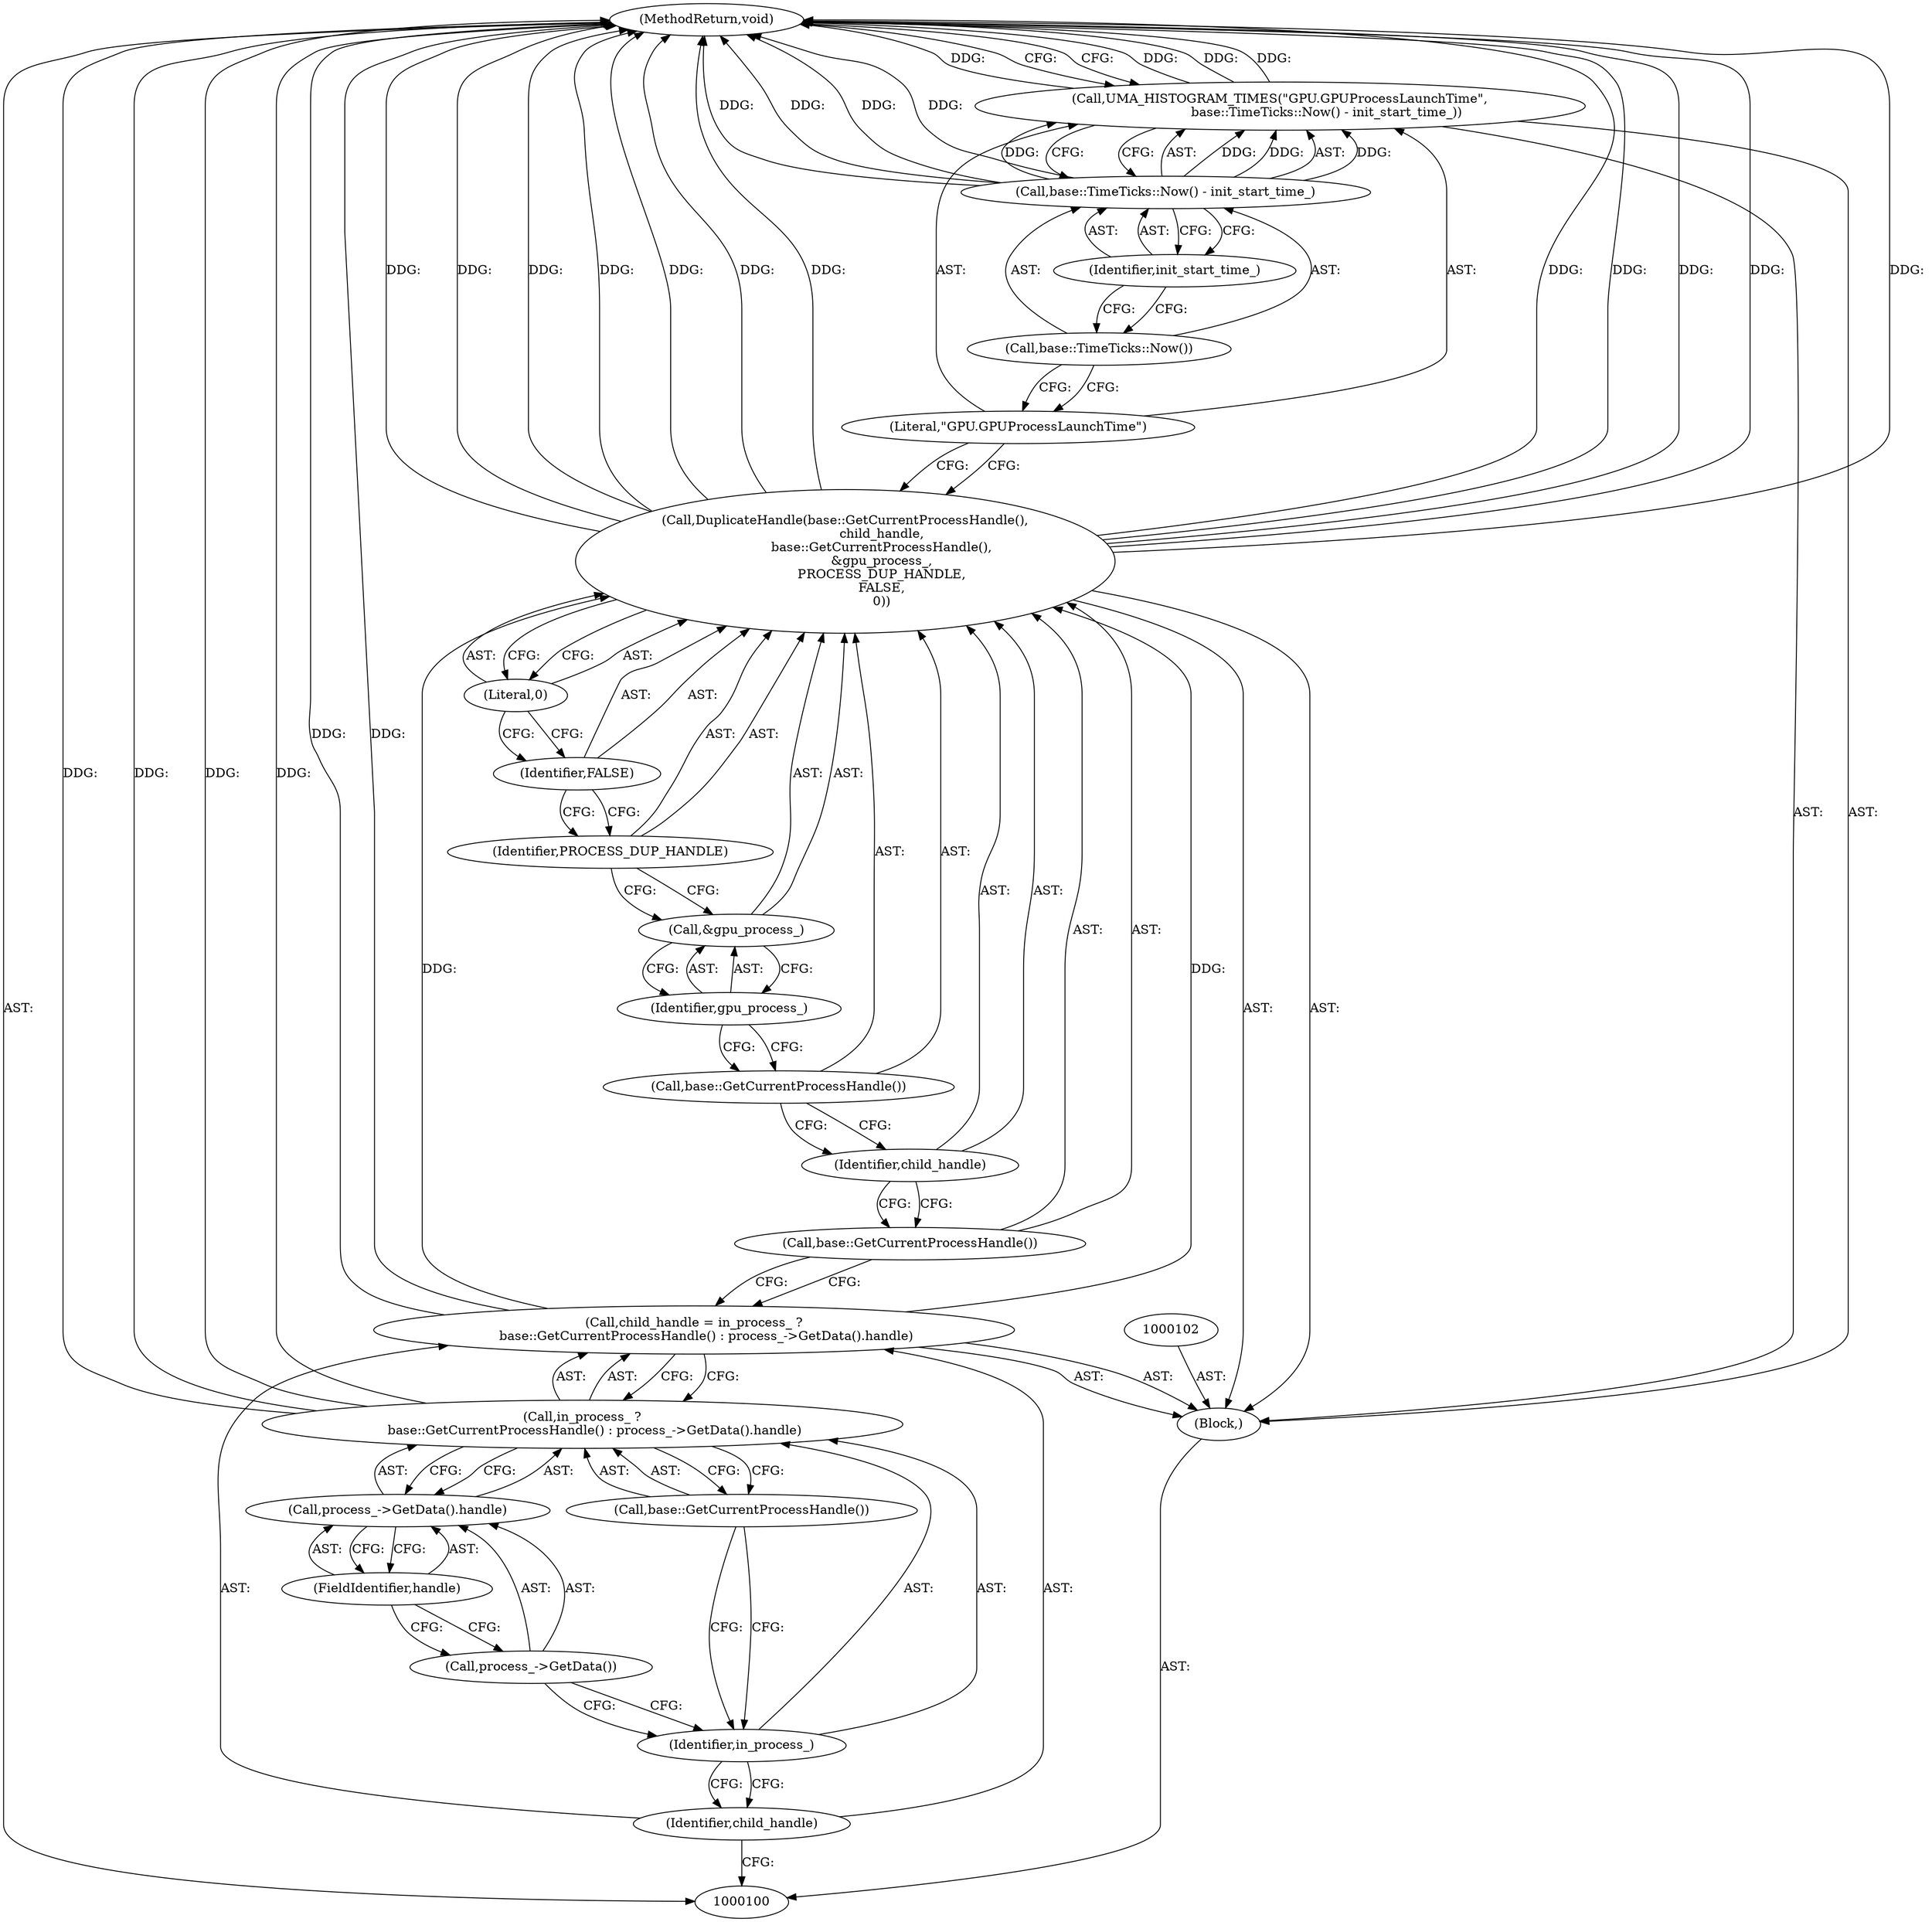 digraph "1_Chrome_cd0bd79d6ebdb72183e6f0833673464cc10b3600_6" {
"1000125" [label="(MethodReturn,void)"];
"1000101" [label="(Block,)"];
"1000118" [label="(Identifier,FALSE)"];
"1000119" [label="(Literal,0)"];
"1000121" [label="(Literal,\"GPU.GPUProcessLaunchTime\")"];
"1000120" [label="(Call,UMA_HISTOGRAM_TIMES(\"GPU.GPUProcessLaunchTime\",\n                       base::TimeTicks::Now() - init_start_time_))"];
"1000122" [label="(Call,base::TimeTicks::Now() - init_start_time_)"];
"1000123" [label="(Call,base::TimeTicks::Now())"];
"1000124" [label="(Identifier,init_start_time_)"];
"1000103" [label="(Call,child_handle = in_process_ ?\n      base::GetCurrentProcessHandle() : process_->GetData().handle)"];
"1000104" [label="(Identifier,child_handle)"];
"1000105" [label="(Call,in_process_ ?\n      base::GetCurrentProcessHandle() : process_->GetData().handle)"];
"1000106" [label="(Identifier,in_process_)"];
"1000108" [label="(Call,process_->GetData().handle)"];
"1000109" [label="(Call,process_->GetData())"];
"1000107" [label="(Call,base::GetCurrentProcessHandle())"];
"1000110" [label="(FieldIdentifier,handle)"];
"1000112" [label="(Call,base::GetCurrentProcessHandle())"];
"1000111" [label="(Call,DuplicateHandle(base::GetCurrentProcessHandle(),\n                  child_handle,\n                  base::GetCurrentProcessHandle(),\n                  &gpu_process_,\n                  PROCESS_DUP_HANDLE,\n                  FALSE,\n                  0))"];
"1000113" [label="(Identifier,child_handle)"];
"1000114" [label="(Call,base::GetCurrentProcessHandle())"];
"1000115" [label="(Call,&gpu_process_)"];
"1000116" [label="(Identifier,gpu_process_)"];
"1000117" [label="(Identifier,PROCESS_DUP_HANDLE)"];
"1000125" -> "1000100"  [label="AST: "];
"1000125" -> "1000120"  [label="CFG: "];
"1000111" -> "1000125"  [label="DDG: "];
"1000111" -> "1000125"  [label="DDG: "];
"1000111" -> "1000125"  [label="DDG: "];
"1000111" -> "1000125"  [label="DDG: "];
"1000111" -> "1000125"  [label="DDG: "];
"1000111" -> "1000125"  [label="DDG: "];
"1000105" -> "1000125"  [label="DDG: "];
"1000105" -> "1000125"  [label="DDG: "];
"1000103" -> "1000125"  [label="DDG: "];
"1000122" -> "1000125"  [label="DDG: "];
"1000122" -> "1000125"  [label="DDG: "];
"1000120" -> "1000125"  [label="DDG: "];
"1000120" -> "1000125"  [label="DDG: "];
"1000101" -> "1000100"  [label="AST: "];
"1000102" -> "1000101"  [label="AST: "];
"1000103" -> "1000101"  [label="AST: "];
"1000111" -> "1000101"  [label="AST: "];
"1000120" -> "1000101"  [label="AST: "];
"1000118" -> "1000111"  [label="AST: "];
"1000118" -> "1000117"  [label="CFG: "];
"1000119" -> "1000118"  [label="CFG: "];
"1000119" -> "1000111"  [label="AST: "];
"1000119" -> "1000118"  [label="CFG: "];
"1000111" -> "1000119"  [label="CFG: "];
"1000121" -> "1000120"  [label="AST: "];
"1000121" -> "1000111"  [label="CFG: "];
"1000123" -> "1000121"  [label="CFG: "];
"1000120" -> "1000101"  [label="AST: "];
"1000120" -> "1000122"  [label="CFG: "];
"1000121" -> "1000120"  [label="AST: "];
"1000122" -> "1000120"  [label="AST: "];
"1000125" -> "1000120"  [label="CFG: "];
"1000120" -> "1000125"  [label="DDG: "];
"1000120" -> "1000125"  [label="DDG: "];
"1000122" -> "1000120"  [label="DDG: "];
"1000122" -> "1000120"  [label="DDG: "];
"1000122" -> "1000120"  [label="AST: "];
"1000122" -> "1000124"  [label="CFG: "];
"1000123" -> "1000122"  [label="AST: "];
"1000124" -> "1000122"  [label="AST: "];
"1000120" -> "1000122"  [label="CFG: "];
"1000122" -> "1000125"  [label="DDG: "];
"1000122" -> "1000125"  [label="DDG: "];
"1000122" -> "1000120"  [label="DDG: "];
"1000122" -> "1000120"  [label="DDG: "];
"1000123" -> "1000122"  [label="AST: "];
"1000123" -> "1000121"  [label="CFG: "];
"1000124" -> "1000123"  [label="CFG: "];
"1000124" -> "1000122"  [label="AST: "];
"1000124" -> "1000123"  [label="CFG: "];
"1000122" -> "1000124"  [label="CFG: "];
"1000103" -> "1000101"  [label="AST: "];
"1000103" -> "1000105"  [label="CFG: "];
"1000104" -> "1000103"  [label="AST: "];
"1000105" -> "1000103"  [label="AST: "];
"1000112" -> "1000103"  [label="CFG: "];
"1000103" -> "1000125"  [label="DDG: "];
"1000103" -> "1000111"  [label="DDG: "];
"1000104" -> "1000103"  [label="AST: "];
"1000104" -> "1000100"  [label="CFG: "];
"1000106" -> "1000104"  [label="CFG: "];
"1000105" -> "1000103"  [label="AST: "];
"1000105" -> "1000107"  [label="CFG: "];
"1000105" -> "1000108"  [label="CFG: "];
"1000106" -> "1000105"  [label="AST: "];
"1000107" -> "1000105"  [label="AST: "];
"1000108" -> "1000105"  [label="AST: "];
"1000103" -> "1000105"  [label="CFG: "];
"1000105" -> "1000125"  [label="DDG: "];
"1000105" -> "1000125"  [label="DDG: "];
"1000106" -> "1000105"  [label="AST: "];
"1000106" -> "1000104"  [label="CFG: "];
"1000107" -> "1000106"  [label="CFG: "];
"1000109" -> "1000106"  [label="CFG: "];
"1000108" -> "1000105"  [label="AST: "];
"1000108" -> "1000110"  [label="CFG: "];
"1000109" -> "1000108"  [label="AST: "];
"1000110" -> "1000108"  [label="AST: "];
"1000105" -> "1000108"  [label="CFG: "];
"1000109" -> "1000108"  [label="AST: "];
"1000109" -> "1000106"  [label="CFG: "];
"1000110" -> "1000109"  [label="CFG: "];
"1000107" -> "1000105"  [label="AST: "];
"1000107" -> "1000106"  [label="CFG: "];
"1000105" -> "1000107"  [label="CFG: "];
"1000110" -> "1000108"  [label="AST: "];
"1000110" -> "1000109"  [label="CFG: "];
"1000108" -> "1000110"  [label="CFG: "];
"1000112" -> "1000111"  [label="AST: "];
"1000112" -> "1000103"  [label="CFG: "];
"1000113" -> "1000112"  [label="CFG: "];
"1000111" -> "1000101"  [label="AST: "];
"1000111" -> "1000119"  [label="CFG: "];
"1000112" -> "1000111"  [label="AST: "];
"1000113" -> "1000111"  [label="AST: "];
"1000114" -> "1000111"  [label="AST: "];
"1000115" -> "1000111"  [label="AST: "];
"1000117" -> "1000111"  [label="AST: "];
"1000118" -> "1000111"  [label="AST: "];
"1000119" -> "1000111"  [label="AST: "];
"1000121" -> "1000111"  [label="CFG: "];
"1000111" -> "1000125"  [label="DDG: "];
"1000111" -> "1000125"  [label="DDG: "];
"1000111" -> "1000125"  [label="DDG: "];
"1000111" -> "1000125"  [label="DDG: "];
"1000111" -> "1000125"  [label="DDG: "];
"1000111" -> "1000125"  [label="DDG: "];
"1000103" -> "1000111"  [label="DDG: "];
"1000113" -> "1000111"  [label="AST: "];
"1000113" -> "1000112"  [label="CFG: "];
"1000114" -> "1000113"  [label="CFG: "];
"1000114" -> "1000111"  [label="AST: "];
"1000114" -> "1000113"  [label="CFG: "];
"1000116" -> "1000114"  [label="CFG: "];
"1000115" -> "1000111"  [label="AST: "];
"1000115" -> "1000116"  [label="CFG: "];
"1000116" -> "1000115"  [label="AST: "];
"1000117" -> "1000115"  [label="CFG: "];
"1000116" -> "1000115"  [label="AST: "];
"1000116" -> "1000114"  [label="CFG: "];
"1000115" -> "1000116"  [label="CFG: "];
"1000117" -> "1000111"  [label="AST: "];
"1000117" -> "1000115"  [label="CFG: "];
"1000118" -> "1000117"  [label="CFG: "];
}
